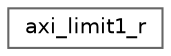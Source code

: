 digraph "Graphical Class Hierarchy"
{
 // LATEX_PDF_SIZE
  bgcolor="transparent";
  edge [fontname=Helvetica,fontsize=10,labelfontname=Helvetica,labelfontsize=10];
  node [fontname=Helvetica,fontsize=10,shape=box,height=0.2,width=0.4];
  rankdir="LR";
  Node0 [id="Node000000",label="axi_limit1_r",height=0.2,width=0.4,color="grey40", fillcolor="white", style="filled",URL="$structaxi__limit1__r.html",tooltip=" "];
}
